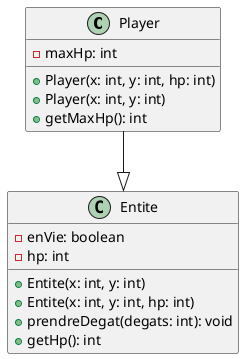 @startuml
class Player {
  - maxHp: int
  + Player(x: int, y: int, hp: int)
  + Player(x: int, y: int)
  + getMaxHp(): int
}

class Entite {
  - enVie: boolean
  - hp: int
  + Entite(x: int, y: int)
  + Entite(x: int, y: int, hp: int)
  + prendreDegat(degats: int): void
  + getHp(): int
}

Player --|> Entite

hide Entite::y
hide Entite::x
hide Entite::setX
hide Entite::getX
hide Entite::setY
hide Entite::getY
hide Entite::etrePresent
@enduml